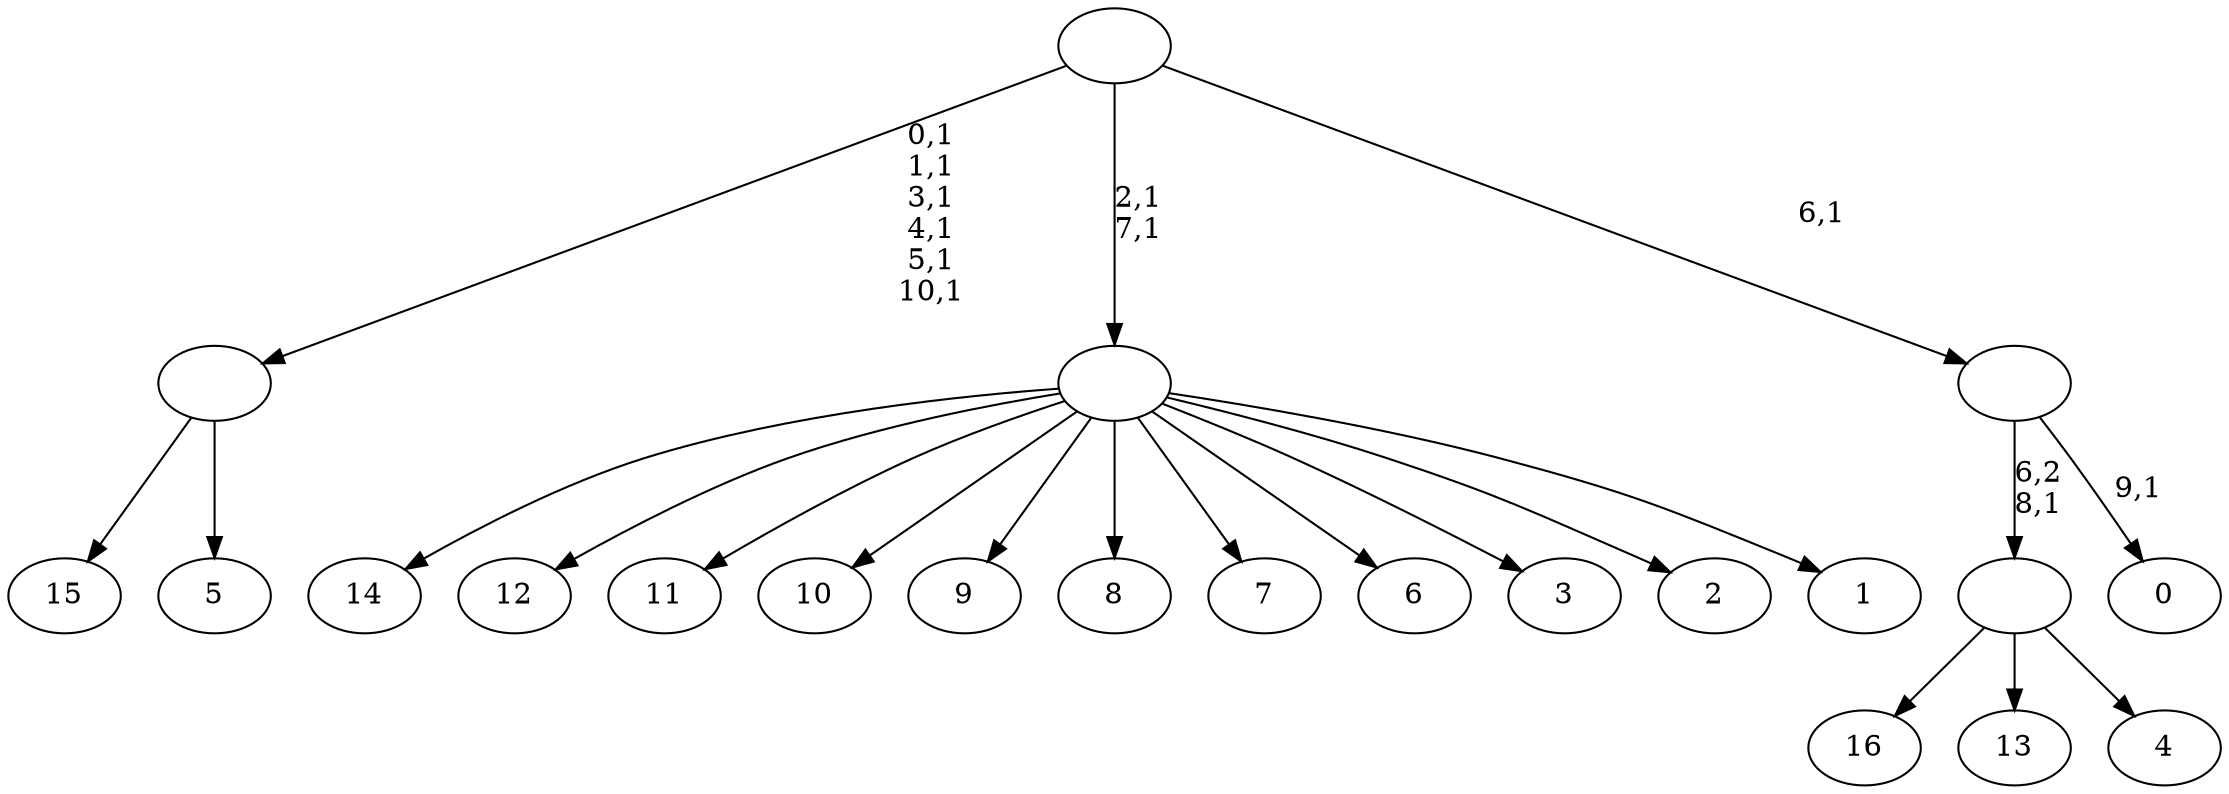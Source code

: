 digraph T {
	28 [label="16"]
	27 [label="15"]
	26 [label="14"]
	25 [label="13"]
	24 [label="12"]
	23 [label="11"]
	22 [label="10"]
	21 [label="9"]
	20 [label="8"]
	19 [label="7"]
	18 [label="6"]
	17 [label="5"]
	16 [label=""]
	10 [label="4"]
	9 [label=""]
	8 [label="3"]
	7 [label="2"]
	6 [label="1"]
	5 [label=""]
	3 [label="0"]
	1 [label=""]
	0 [label=""]
	16 -> 27 [label=""]
	16 -> 17 [label=""]
	9 -> 28 [label=""]
	9 -> 25 [label=""]
	9 -> 10 [label=""]
	5 -> 26 [label=""]
	5 -> 24 [label=""]
	5 -> 23 [label=""]
	5 -> 22 [label=""]
	5 -> 21 [label=""]
	5 -> 20 [label=""]
	5 -> 19 [label=""]
	5 -> 18 [label=""]
	5 -> 8 [label=""]
	5 -> 7 [label=""]
	5 -> 6 [label=""]
	1 -> 3 [label="9,1"]
	1 -> 9 [label="6,2\n8,1"]
	0 -> 5 [label="2,1\n7,1"]
	0 -> 16 [label="0,1\n1,1\n3,1\n4,1\n5,1\n10,1"]
	0 -> 1 [label="6,1"]
}
